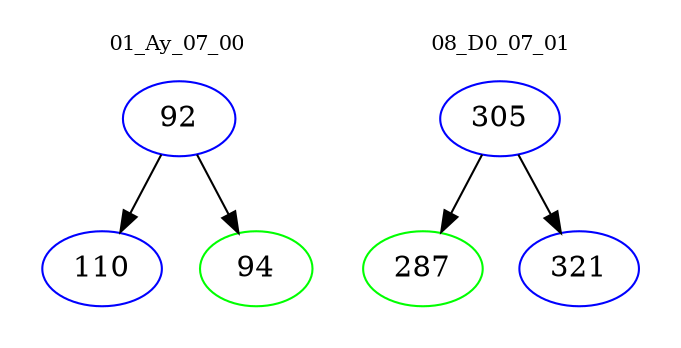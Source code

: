 digraph{
subgraph cluster_0 {
color = white
label = "01_Ay_07_00";
fontsize=10;
T0_92 [label="92", color="blue"]
T0_92 -> T0_110 [color="black"]
T0_110 [label="110", color="blue"]
T0_92 -> T0_94 [color="black"]
T0_94 [label="94", color="green"]
}
subgraph cluster_1 {
color = white
label = "08_D0_07_01";
fontsize=10;
T1_305 [label="305", color="blue"]
T1_305 -> T1_287 [color="black"]
T1_287 [label="287", color="green"]
T1_305 -> T1_321 [color="black"]
T1_321 [label="321", color="blue"]
}
}
